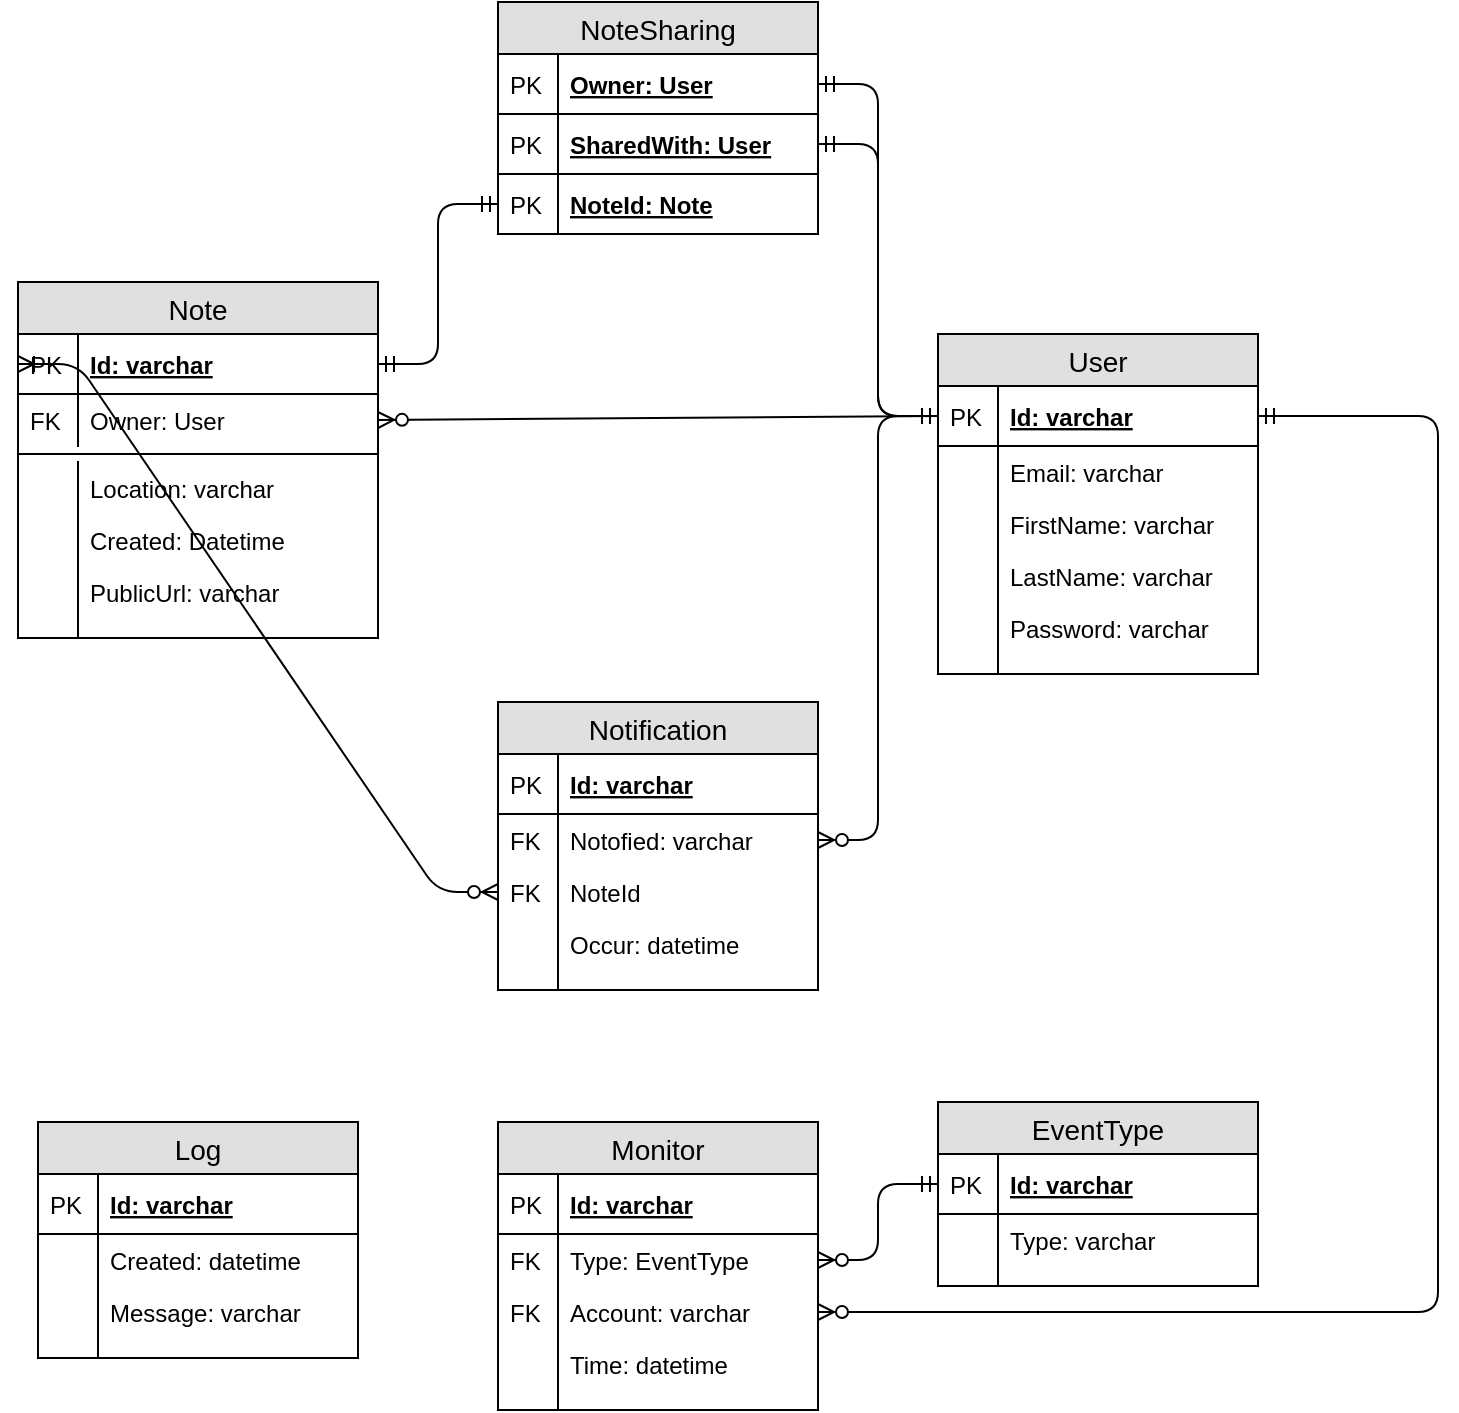 <mxfile version="12.1.7" type="device" pages="3"><diagram id="gHVxr4t2TlYqkbI02VWm" name="Database schema"><mxGraphModel dx="1038" dy="607" grid="1" gridSize="10" guides="1" tooltips="1" connect="1" arrows="1" fold="1" page="1" pageScale="1" pageWidth="850" pageHeight="1100" math="0" shadow="0"><root><mxCell id="0"/><mxCell id="1" parent="0"/><mxCell id="IT9aFxFQJlhQn3A9_joa-14" value="Note" style="swimlane;fontStyle=0;childLayout=stackLayout;horizontal=1;startSize=26;fillColor=#e0e0e0;horizontalStack=0;resizeParent=1;resizeParentMax=0;resizeLast=0;collapsible=1;marginBottom=0;swimlaneFillColor=#ffffff;align=center;fontSize=14;" parent="1" vertex="1"><mxGeometry x="40" y="160" width="180" height="178" as="geometry"/></mxCell><mxCell id="IT9aFxFQJlhQn3A9_joa-15" value="Id: varchar" style="shape=partialRectangle;top=0;left=0;right=0;bottom=1;align=left;verticalAlign=middle;fillColor=none;spacingLeft=34;spacingRight=4;overflow=hidden;rotatable=0;points=[[0,0.5],[1,0.5]];portConstraint=eastwest;dropTarget=0;fontStyle=5;fontSize=12;" parent="IT9aFxFQJlhQn3A9_joa-14" vertex="1"><mxGeometry y="26" width="180" height="30" as="geometry"/></mxCell><mxCell id="IT9aFxFQJlhQn3A9_joa-16" value="PK" style="shape=partialRectangle;top=0;left=0;bottom=0;fillColor=none;align=left;verticalAlign=middle;spacingLeft=4;spacingRight=4;overflow=hidden;rotatable=0;points=[];portConstraint=eastwest;part=1;fontSize=12;" parent="IT9aFxFQJlhQn3A9_joa-15" vertex="1" connectable="0"><mxGeometry width="30" height="30" as="geometry"/></mxCell><mxCell id="IT9aFxFQJlhQn3A9_joa-17" value="Owner: User" style="shape=partialRectangle;top=0;left=0;right=0;bottom=0;align=left;verticalAlign=top;fillColor=none;spacingLeft=34;spacingRight=4;overflow=hidden;rotatable=0;points=[[0,0.5],[1,0.5]];portConstraint=eastwest;dropTarget=0;fontSize=12;" parent="IT9aFxFQJlhQn3A9_joa-14" vertex="1"><mxGeometry y="56" width="180" height="26" as="geometry"/></mxCell><mxCell id="IT9aFxFQJlhQn3A9_joa-18" value="FK" style="shape=partialRectangle;top=0;left=0;bottom=0;fillColor=none;align=left;verticalAlign=top;spacingLeft=4;spacingRight=4;overflow=hidden;rotatable=0;points=[];portConstraint=eastwest;part=1;fontSize=12;" parent="IT9aFxFQJlhQn3A9_joa-17" vertex="1" connectable="0"><mxGeometry width="30" height="26" as="geometry"/></mxCell><mxCell id="yIqFEsqo1WflK6uL3PAz-23" value="" style="line;strokeWidth=1;fillColor=none;align=left;verticalAlign=middle;spacingTop=-1;spacingLeft=3;spacingRight=3;rotatable=0;labelPosition=right;points=[];portConstraint=eastwest;fontSize=12;" vertex="1" parent="IT9aFxFQJlhQn3A9_joa-14"><mxGeometry y="82" width="180" height="8" as="geometry"/></mxCell><mxCell id="IT9aFxFQJlhQn3A9_joa-19" value="Location: varchar" style="shape=partialRectangle;top=0;left=0;right=0;bottom=0;align=left;verticalAlign=top;fillColor=none;spacingLeft=34;spacingRight=4;overflow=hidden;rotatable=0;points=[[0,0.5],[1,0.5]];portConstraint=eastwest;dropTarget=0;fontSize=12;" parent="IT9aFxFQJlhQn3A9_joa-14" vertex="1"><mxGeometry y="90" width="180" height="26" as="geometry"/></mxCell><mxCell id="IT9aFxFQJlhQn3A9_joa-20" value="" style="shape=partialRectangle;top=0;left=0;bottom=0;fillColor=none;align=left;verticalAlign=top;spacingLeft=4;spacingRight=4;overflow=hidden;rotatable=0;points=[];portConstraint=eastwest;part=1;fontSize=12;" parent="IT9aFxFQJlhQn3A9_joa-19" vertex="1" connectable="0"><mxGeometry width="30" height="26" as="geometry"/></mxCell><mxCell id="IT9aFxFQJlhQn3A9_joa-21" value="Created: Datetime" style="shape=partialRectangle;top=0;left=0;right=0;bottom=0;align=left;verticalAlign=top;fillColor=none;spacingLeft=34;spacingRight=4;overflow=hidden;rotatable=0;points=[[0,0.5],[1,0.5]];portConstraint=eastwest;dropTarget=0;fontSize=12;" parent="IT9aFxFQJlhQn3A9_joa-14" vertex="1"><mxGeometry y="116" width="180" height="26" as="geometry"/></mxCell><mxCell id="IT9aFxFQJlhQn3A9_joa-22" value="" style="shape=partialRectangle;top=0;left=0;bottom=0;fillColor=none;align=left;verticalAlign=top;spacingLeft=4;spacingRight=4;overflow=hidden;rotatable=0;points=[];portConstraint=eastwest;part=1;fontSize=12;" parent="IT9aFxFQJlhQn3A9_joa-21" vertex="1" connectable="0"><mxGeometry width="30" height="26" as="geometry"/></mxCell><mxCell id="IT9aFxFQJlhQn3A9_joa-58" value="PublicUrl: varchar" style="shape=partialRectangle;top=0;left=0;right=0;bottom=0;align=left;verticalAlign=top;fillColor=none;spacingLeft=34;spacingRight=4;overflow=hidden;rotatable=0;points=[[0,0.5],[1,0.5]];portConstraint=eastwest;dropTarget=0;fontSize=12;" parent="IT9aFxFQJlhQn3A9_joa-14" vertex="1"><mxGeometry y="142" width="180" height="26" as="geometry"/></mxCell><mxCell id="IT9aFxFQJlhQn3A9_joa-59" value="" style="shape=partialRectangle;top=0;left=0;bottom=0;fillColor=none;align=left;verticalAlign=top;spacingLeft=4;spacingRight=4;overflow=hidden;rotatable=0;points=[];portConstraint=eastwest;part=1;fontSize=12;" parent="IT9aFxFQJlhQn3A9_joa-58" vertex="1" connectable="0"><mxGeometry width="30" height="26" as="geometry"/></mxCell><mxCell id="IT9aFxFQJlhQn3A9_joa-23" value="" style="shape=partialRectangle;top=0;left=0;right=0;bottom=0;align=left;verticalAlign=top;fillColor=none;spacingLeft=34;spacingRight=4;overflow=hidden;rotatable=0;points=[[0,0.5],[1,0.5]];portConstraint=eastwest;dropTarget=0;fontSize=12;" parent="IT9aFxFQJlhQn3A9_joa-14" vertex="1"><mxGeometry y="168" width="180" height="10" as="geometry"/></mxCell><mxCell id="IT9aFxFQJlhQn3A9_joa-24" value="" style="shape=partialRectangle;top=0;left=0;bottom=0;fillColor=none;align=left;verticalAlign=top;spacingLeft=4;spacingRight=4;overflow=hidden;rotatable=0;points=[];portConstraint=eastwest;part=1;fontSize=12;" parent="IT9aFxFQJlhQn3A9_joa-23" vertex="1" connectable="0"><mxGeometry width="30" height="10" as="geometry"/></mxCell><mxCell id="IT9aFxFQJlhQn3A9_joa-31" value="User" style="swimlane;fontStyle=0;childLayout=stackLayout;horizontal=1;startSize=26;fillColor=#e0e0e0;horizontalStack=0;resizeParent=1;resizeParentMax=0;resizeLast=0;collapsible=1;marginBottom=0;swimlaneFillColor=#ffffff;align=center;fontSize=14;" parent="1" vertex="1"><mxGeometry x="500" y="186" width="160" height="170" as="geometry"/></mxCell><mxCell id="IT9aFxFQJlhQn3A9_joa-32" value="Id: varchar" style="shape=partialRectangle;top=0;left=0;right=0;bottom=1;align=left;verticalAlign=middle;fillColor=none;spacingLeft=34;spacingRight=4;overflow=hidden;rotatable=0;points=[[0,0.5],[1,0.5]];portConstraint=eastwest;dropTarget=0;fontStyle=5;fontSize=12;" parent="IT9aFxFQJlhQn3A9_joa-31" vertex="1"><mxGeometry y="26" width="160" height="30" as="geometry"/></mxCell><mxCell id="IT9aFxFQJlhQn3A9_joa-33" value="PK" style="shape=partialRectangle;top=0;left=0;bottom=0;fillColor=none;align=left;verticalAlign=middle;spacingLeft=4;spacingRight=4;overflow=hidden;rotatable=0;points=[];portConstraint=eastwest;part=1;fontSize=12;" parent="IT9aFxFQJlhQn3A9_joa-32" vertex="1" connectable="0"><mxGeometry width="30" height="30" as="geometry"/></mxCell><mxCell id="IT9aFxFQJlhQn3A9_joa-34" value="Email: varchar" style="shape=partialRectangle;top=0;left=0;right=0;bottom=0;align=left;verticalAlign=top;fillColor=none;spacingLeft=34;spacingRight=4;overflow=hidden;rotatable=0;points=[[0,0.5],[1,0.5]];portConstraint=eastwest;dropTarget=0;fontSize=12;" parent="IT9aFxFQJlhQn3A9_joa-31" vertex="1"><mxGeometry y="56" width="160" height="26" as="geometry"/></mxCell><mxCell id="IT9aFxFQJlhQn3A9_joa-35" value="" style="shape=partialRectangle;top=0;left=0;bottom=0;fillColor=none;align=left;verticalAlign=top;spacingLeft=4;spacingRight=4;overflow=hidden;rotatable=0;points=[];portConstraint=eastwest;part=1;fontSize=12;" parent="IT9aFxFQJlhQn3A9_joa-34" vertex="1" connectable="0"><mxGeometry width="30" height="26" as="geometry"/></mxCell><mxCell id="IT9aFxFQJlhQn3A9_joa-36" value="FirstName: varchar" style="shape=partialRectangle;top=0;left=0;right=0;bottom=0;align=left;verticalAlign=top;fillColor=none;spacingLeft=34;spacingRight=4;overflow=hidden;rotatable=0;points=[[0,0.5],[1,0.5]];portConstraint=eastwest;dropTarget=0;fontSize=12;" parent="IT9aFxFQJlhQn3A9_joa-31" vertex="1"><mxGeometry y="82" width="160" height="26" as="geometry"/></mxCell><mxCell id="IT9aFxFQJlhQn3A9_joa-37" value="" style="shape=partialRectangle;top=0;left=0;bottom=0;fillColor=none;align=left;verticalAlign=top;spacingLeft=4;spacingRight=4;overflow=hidden;rotatable=0;points=[];portConstraint=eastwest;part=1;fontSize=12;" parent="IT9aFxFQJlhQn3A9_joa-36" vertex="1" connectable="0"><mxGeometry width="30" height="26" as="geometry"/></mxCell><mxCell id="IT9aFxFQJlhQn3A9_joa-38" value="LastName: varchar" style="shape=partialRectangle;top=0;left=0;right=0;bottom=0;align=left;verticalAlign=top;fillColor=none;spacingLeft=34;spacingRight=4;overflow=hidden;rotatable=0;points=[[0,0.5],[1,0.5]];portConstraint=eastwest;dropTarget=0;fontSize=12;" parent="IT9aFxFQJlhQn3A9_joa-31" vertex="1"><mxGeometry y="108" width="160" height="26" as="geometry"/></mxCell><mxCell id="IT9aFxFQJlhQn3A9_joa-39" value="" style="shape=partialRectangle;top=0;left=0;bottom=0;fillColor=none;align=left;verticalAlign=top;spacingLeft=4;spacingRight=4;overflow=hidden;rotatable=0;points=[];portConstraint=eastwest;part=1;fontSize=12;" parent="IT9aFxFQJlhQn3A9_joa-38" vertex="1" connectable="0"><mxGeometry width="30" height="26" as="geometry"/></mxCell><mxCell id="IT9aFxFQJlhQn3A9_joa-42" value="Password: varchar" style="shape=partialRectangle;top=0;left=0;right=0;bottom=0;align=left;verticalAlign=top;fillColor=none;spacingLeft=34;spacingRight=4;overflow=hidden;rotatable=0;points=[[0,0.5],[1,0.5]];portConstraint=eastwest;dropTarget=0;fontSize=12;" parent="IT9aFxFQJlhQn3A9_joa-31" vertex="1"><mxGeometry y="134" width="160" height="26" as="geometry"/></mxCell><mxCell id="IT9aFxFQJlhQn3A9_joa-43" value="" style="shape=partialRectangle;top=0;left=0;bottom=0;fillColor=none;align=left;verticalAlign=top;spacingLeft=4;spacingRight=4;overflow=hidden;rotatable=0;points=[];portConstraint=eastwest;part=1;fontSize=12;" parent="IT9aFxFQJlhQn3A9_joa-42" vertex="1" connectable="0"><mxGeometry width="30" height="26" as="geometry"/></mxCell><mxCell id="IT9aFxFQJlhQn3A9_joa-40" value="" style="shape=partialRectangle;top=0;left=0;right=0;bottom=0;align=left;verticalAlign=top;fillColor=none;spacingLeft=34;spacingRight=4;overflow=hidden;rotatable=0;points=[[0,0.5],[1,0.5]];portConstraint=eastwest;dropTarget=0;fontSize=12;" parent="IT9aFxFQJlhQn3A9_joa-31" vertex="1"><mxGeometry y="160" width="160" height="10" as="geometry"/></mxCell><mxCell id="IT9aFxFQJlhQn3A9_joa-41" value="" style="shape=partialRectangle;top=0;left=0;bottom=0;fillColor=none;align=left;verticalAlign=top;spacingLeft=4;spacingRight=4;overflow=hidden;rotatable=0;points=[];portConstraint=eastwest;part=1;fontSize=12;" parent="IT9aFxFQJlhQn3A9_joa-40" vertex="1" connectable="0"><mxGeometry width="30" height="10" as="geometry"/></mxCell><mxCell id="IT9aFxFQJlhQn3A9_joa-45" value="" style="fontSize=12;html=1;endArrow=ERzeroToMany;endFill=1;exitX=0;exitY=0.5;exitDx=0;exitDy=0;entryX=1;entryY=0.5;entryDx=0;entryDy=0;" parent="1" source="IT9aFxFQJlhQn3A9_joa-32" target="IT9aFxFQJlhQn3A9_joa-17" edge="1"><mxGeometry width="100" height="100" relative="1" as="geometry"><mxPoint x="210" y="390" as="sourcePoint"/><mxPoint x="120" y="290" as="targetPoint"/></mxGeometry></mxCell><mxCell id="IT9aFxFQJlhQn3A9_joa-60" value="Log" style="swimlane;fontStyle=0;childLayout=stackLayout;horizontal=1;startSize=26;fillColor=#e0e0e0;horizontalStack=0;resizeParent=1;resizeParentMax=0;resizeLast=0;collapsible=1;marginBottom=0;swimlaneFillColor=#ffffff;align=center;fontSize=14;" parent="1" vertex="1"><mxGeometry x="50" y="580" width="160" height="118" as="geometry"/></mxCell><mxCell id="IT9aFxFQJlhQn3A9_joa-61" value="Id: varchar" style="shape=partialRectangle;top=0;left=0;right=0;bottom=1;align=left;verticalAlign=middle;fillColor=none;spacingLeft=34;spacingRight=4;overflow=hidden;rotatable=0;points=[[0,0.5],[1,0.5]];portConstraint=eastwest;dropTarget=0;fontStyle=5;fontSize=12;" parent="IT9aFxFQJlhQn3A9_joa-60" vertex="1"><mxGeometry y="26" width="160" height="30" as="geometry"/></mxCell><mxCell id="IT9aFxFQJlhQn3A9_joa-62" value="PK" style="shape=partialRectangle;top=0;left=0;bottom=0;fillColor=none;align=left;verticalAlign=middle;spacingLeft=4;spacingRight=4;overflow=hidden;rotatable=0;points=[];portConstraint=eastwest;part=1;fontSize=12;" parent="IT9aFxFQJlhQn3A9_joa-61" vertex="1" connectable="0"><mxGeometry width="30" height="30" as="geometry"/></mxCell><mxCell id="IT9aFxFQJlhQn3A9_joa-63" value="Created: datetime" style="shape=partialRectangle;top=0;left=0;right=0;bottom=0;align=left;verticalAlign=top;fillColor=none;spacingLeft=34;spacingRight=4;overflow=hidden;rotatable=0;points=[[0,0.5],[1,0.5]];portConstraint=eastwest;dropTarget=0;fontSize=12;" parent="IT9aFxFQJlhQn3A9_joa-60" vertex="1"><mxGeometry y="56" width="160" height="26" as="geometry"/></mxCell><mxCell id="IT9aFxFQJlhQn3A9_joa-64" value="" style="shape=partialRectangle;top=0;left=0;bottom=0;fillColor=none;align=left;verticalAlign=top;spacingLeft=4;spacingRight=4;overflow=hidden;rotatable=0;points=[];portConstraint=eastwest;part=1;fontSize=12;" parent="IT9aFxFQJlhQn3A9_joa-63" vertex="1" connectable="0"><mxGeometry width="30" height="26" as="geometry"/></mxCell><mxCell id="IT9aFxFQJlhQn3A9_joa-65" value="Message: varchar" style="shape=partialRectangle;top=0;left=0;right=0;bottom=0;align=left;verticalAlign=top;fillColor=none;spacingLeft=34;spacingRight=4;overflow=hidden;rotatable=0;points=[[0,0.5],[1,0.5]];portConstraint=eastwest;dropTarget=0;fontSize=12;" parent="IT9aFxFQJlhQn3A9_joa-60" vertex="1"><mxGeometry y="82" width="160" height="26" as="geometry"/></mxCell><mxCell id="IT9aFxFQJlhQn3A9_joa-66" value="" style="shape=partialRectangle;top=0;left=0;bottom=0;fillColor=none;align=left;verticalAlign=top;spacingLeft=4;spacingRight=4;overflow=hidden;rotatable=0;points=[];portConstraint=eastwest;part=1;fontSize=12;" parent="IT9aFxFQJlhQn3A9_joa-65" vertex="1" connectable="0"><mxGeometry width="30" height="26" as="geometry"/></mxCell><mxCell id="IT9aFxFQJlhQn3A9_joa-69" value="" style="shape=partialRectangle;top=0;left=0;right=0;bottom=0;align=left;verticalAlign=top;fillColor=none;spacingLeft=34;spacingRight=4;overflow=hidden;rotatable=0;points=[[0,0.5],[1,0.5]];portConstraint=eastwest;dropTarget=0;fontSize=12;" parent="IT9aFxFQJlhQn3A9_joa-60" vertex="1"><mxGeometry y="108" width="160" height="10" as="geometry"/></mxCell><mxCell id="IT9aFxFQJlhQn3A9_joa-70" value="" style="shape=partialRectangle;top=0;left=0;bottom=0;fillColor=none;align=left;verticalAlign=top;spacingLeft=4;spacingRight=4;overflow=hidden;rotatable=0;points=[];portConstraint=eastwest;part=1;fontSize=12;" parent="IT9aFxFQJlhQn3A9_joa-69" vertex="1" connectable="0"><mxGeometry width="30" height="10" as="geometry"/></mxCell><mxCell id="IT9aFxFQJlhQn3A9_joa-71" value="NoteSharing" style="swimlane;fontStyle=0;childLayout=stackLayout;horizontal=1;startSize=26;fillColor=#e0e0e0;horizontalStack=0;resizeParent=1;resizeParentMax=0;resizeLast=0;collapsible=1;marginBottom=0;swimlaneFillColor=#ffffff;align=center;fontSize=14;" parent="1" vertex="1"><mxGeometry x="280" y="20" width="160" height="116" as="geometry"/></mxCell><mxCell id="IT9aFxFQJlhQn3A9_joa-72" value="Owner: User" style="shape=partialRectangle;top=0;left=0;right=0;bottom=1;align=left;verticalAlign=middle;fillColor=none;spacingLeft=34;spacingRight=4;overflow=hidden;rotatable=0;points=[[0,0.5],[1,0.5]];portConstraint=eastwest;dropTarget=0;fontStyle=5;fontSize=12;" parent="IT9aFxFQJlhQn3A9_joa-71" vertex="1"><mxGeometry y="26" width="160" height="30" as="geometry"/></mxCell><mxCell id="IT9aFxFQJlhQn3A9_joa-73" value="PK" style="shape=partialRectangle;top=0;left=0;bottom=0;fillColor=none;align=left;verticalAlign=middle;spacingLeft=4;spacingRight=4;overflow=hidden;rotatable=0;points=[];portConstraint=eastwest;part=1;fontSize=12;" parent="IT9aFxFQJlhQn3A9_joa-72" vertex="1" connectable="0"><mxGeometry width="30" height="30" as="geometry"/></mxCell><mxCell id="IT9aFxFQJlhQn3A9_joa-82" value="SharedWith: User" style="shape=partialRectangle;top=0;left=0;right=0;bottom=1;align=left;verticalAlign=middle;fillColor=none;spacingLeft=34;spacingRight=4;overflow=hidden;rotatable=0;points=[[0,0.5],[1,0.5]];portConstraint=eastwest;dropTarget=0;fontStyle=5;fontSize=12;" parent="IT9aFxFQJlhQn3A9_joa-71" vertex="1"><mxGeometry y="56" width="160" height="30" as="geometry"/></mxCell><mxCell id="IT9aFxFQJlhQn3A9_joa-83" value="PK" style="shape=partialRectangle;top=0;left=0;bottom=0;fillColor=none;align=left;verticalAlign=middle;spacingLeft=4;spacingRight=4;overflow=hidden;rotatable=0;points=[];portConstraint=eastwest;part=1;fontSize=12;" parent="IT9aFxFQJlhQn3A9_joa-82" vertex="1" connectable="0"><mxGeometry width="30" height="30" as="geometry"/></mxCell><mxCell id="IT9aFxFQJlhQn3A9_joa-84" value="NoteId: Note" style="shape=partialRectangle;top=0;left=0;right=0;bottom=1;align=left;verticalAlign=middle;fillColor=none;spacingLeft=34;spacingRight=4;overflow=hidden;rotatable=0;points=[[0,0.5],[1,0.5]];portConstraint=eastwest;dropTarget=0;fontStyle=5;fontSize=12;" parent="IT9aFxFQJlhQn3A9_joa-71" vertex="1"><mxGeometry y="86" width="160" height="30" as="geometry"/></mxCell><mxCell id="IT9aFxFQJlhQn3A9_joa-85" value="PK" style="shape=partialRectangle;top=0;left=0;bottom=0;fillColor=none;align=left;verticalAlign=middle;spacingLeft=4;spacingRight=4;overflow=hidden;rotatable=0;points=[];portConstraint=eastwest;part=1;fontSize=12;" parent="IT9aFxFQJlhQn3A9_joa-84" vertex="1" connectable="0"><mxGeometry width="30" height="30" as="geometry"/></mxCell><mxCell id="IT9aFxFQJlhQn3A9_joa-86" value="" style="edgeStyle=entityRelationEdgeStyle;fontSize=12;html=1;endArrow=ERmandOne;startArrow=ERmandOne;" parent="1" source="IT9aFxFQJlhQn3A9_joa-72" target="IT9aFxFQJlhQn3A9_joa-32" edge="1"><mxGeometry width="100" height="100" relative="1" as="geometry"><mxPoint x="400" y="210" as="sourcePoint"/><mxPoint x="500" y="110" as="targetPoint"/></mxGeometry></mxCell><mxCell id="IT9aFxFQJlhQn3A9_joa-87" value="" style="edgeStyle=entityRelationEdgeStyle;fontSize=12;html=1;endArrow=ERmandOne;startArrow=ERmandOne;" parent="1" source="IT9aFxFQJlhQn3A9_joa-82" target="IT9aFxFQJlhQn3A9_joa-32" edge="1"><mxGeometry width="100" height="100" relative="1" as="geometry"><mxPoint x="450" y="250.5" as="sourcePoint"/><mxPoint x="550" y="134.5" as="targetPoint"/></mxGeometry></mxCell><mxCell id="IT9aFxFQJlhQn3A9_joa-88" value="" style="edgeStyle=entityRelationEdgeStyle;fontSize=12;html=1;endArrow=ERmandOne;startArrow=ERmandOne;" parent="1" source="IT9aFxFQJlhQn3A9_joa-84" target="IT9aFxFQJlhQn3A9_joa-15" edge="1"><mxGeometry width="100" height="100" relative="1" as="geometry"><mxPoint x="170" y="360" as="sourcePoint"/><mxPoint x="270" y="260" as="targetPoint"/></mxGeometry></mxCell><mxCell id="yIqFEsqo1WflK6uL3PAz-24" value="Notification" style="swimlane;fontStyle=0;childLayout=stackLayout;horizontal=1;startSize=26;fillColor=#e0e0e0;horizontalStack=0;resizeParent=1;resizeParentMax=0;resizeLast=0;collapsible=1;marginBottom=0;swimlaneFillColor=#ffffff;align=center;fontSize=14;" vertex="1" parent="1"><mxGeometry x="280" y="370" width="160" height="144" as="geometry"/></mxCell><mxCell id="yIqFEsqo1WflK6uL3PAz-25" value="Id: varchar" style="shape=partialRectangle;top=0;left=0;right=0;bottom=1;align=left;verticalAlign=middle;fillColor=none;spacingLeft=34;spacingRight=4;overflow=hidden;rotatable=0;points=[[0,0.5],[1,0.5]];portConstraint=eastwest;dropTarget=0;fontStyle=5;fontSize=12;" vertex="1" parent="yIqFEsqo1WflK6uL3PAz-24"><mxGeometry y="26" width="160" height="30" as="geometry"/></mxCell><mxCell id="yIqFEsqo1WflK6uL3PAz-26" value="PK" style="shape=partialRectangle;top=0;left=0;bottom=0;fillColor=none;align=left;verticalAlign=middle;spacingLeft=4;spacingRight=4;overflow=hidden;rotatable=0;points=[];portConstraint=eastwest;part=1;fontSize=12;" vertex="1" connectable="0" parent="yIqFEsqo1WflK6uL3PAz-25"><mxGeometry width="30" height="30" as="geometry"/></mxCell><mxCell id="yIqFEsqo1WflK6uL3PAz-27" value="Notofied: varchar" style="shape=partialRectangle;top=0;left=0;right=0;bottom=0;align=left;verticalAlign=top;fillColor=none;spacingLeft=34;spacingRight=4;overflow=hidden;rotatable=0;points=[[0,0.5],[1,0.5]];portConstraint=eastwest;dropTarget=0;fontSize=12;" vertex="1" parent="yIqFEsqo1WflK6uL3PAz-24"><mxGeometry y="56" width="160" height="26" as="geometry"/></mxCell><mxCell id="yIqFEsqo1WflK6uL3PAz-28" value="FK" style="shape=partialRectangle;top=0;left=0;bottom=0;fillColor=none;align=left;verticalAlign=top;spacingLeft=4;spacingRight=4;overflow=hidden;rotatable=0;points=[];portConstraint=eastwest;part=1;fontSize=12;" vertex="1" connectable="0" parent="yIqFEsqo1WflK6uL3PAz-27"><mxGeometry width="30" height="26" as="geometry"/></mxCell><mxCell id="yIqFEsqo1WflK6uL3PAz-29" value="NoteId" style="shape=partialRectangle;top=0;left=0;right=0;bottom=0;align=left;verticalAlign=top;fillColor=none;spacingLeft=34;spacingRight=4;overflow=hidden;rotatable=0;points=[[0,0.5],[1,0.5]];portConstraint=eastwest;dropTarget=0;fontSize=12;" vertex="1" parent="yIqFEsqo1WflK6uL3PAz-24"><mxGeometry y="82" width="160" height="26" as="geometry"/></mxCell><mxCell id="yIqFEsqo1WflK6uL3PAz-30" value="FK" style="shape=partialRectangle;top=0;left=0;bottom=0;fillColor=none;align=left;verticalAlign=top;spacingLeft=4;spacingRight=4;overflow=hidden;rotatable=0;points=[];portConstraint=eastwest;part=1;fontSize=12;" vertex="1" connectable="0" parent="yIqFEsqo1WflK6uL3PAz-29"><mxGeometry width="30" height="26" as="geometry"/></mxCell><mxCell id="yIqFEsqo1WflK6uL3PAz-31" value="Occur: datetime" style="shape=partialRectangle;top=0;left=0;right=0;bottom=0;align=left;verticalAlign=top;fillColor=none;spacingLeft=34;spacingRight=4;overflow=hidden;rotatable=0;points=[[0,0.5],[1,0.5]];portConstraint=eastwest;dropTarget=0;fontSize=12;" vertex="1" parent="yIqFEsqo1WflK6uL3PAz-24"><mxGeometry y="108" width="160" height="26" as="geometry"/></mxCell><mxCell id="yIqFEsqo1WflK6uL3PAz-32" value="" style="shape=partialRectangle;top=0;left=0;bottom=0;fillColor=none;align=left;verticalAlign=top;spacingLeft=4;spacingRight=4;overflow=hidden;rotatable=0;points=[];portConstraint=eastwest;part=1;fontSize=12;" vertex="1" connectable="0" parent="yIqFEsqo1WflK6uL3PAz-31"><mxGeometry width="30" height="26" as="geometry"/></mxCell><mxCell id="yIqFEsqo1WflK6uL3PAz-33" value="" style="shape=partialRectangle;top=0;left=0;right=0;bottom=0;align=left;verticalAlign=top;fillColor=none;spacingLeft=34;spacingRight=4;overflow=hidden;rotatable=0;points=[[0,0.5],[1,0.5]];portConstraint=eastwest;dropTarget=0;fontSize=12;" vertex="1" parent="yIqFEsqo1WflK6uL3PAz-24"><mxGeometry y="134" width="160" height="10" as="geometry"/></mxCell><mxCell id="yIqFEsqo1WflK6uL3PAz-34" value="" style="shape=partialRectangle;top=0;left=0;bottom=0;fillColor=none;align=left;verticalAlign=top;spacingLeft=4;spacingRight=4;overflow=hidden;rotatable=0;points=[];portConstraint=eastwest;part=1;fontSize=12;" vertex="1" connectable="0" parent="yIqFEsqo1WflK6uL3PAz-33"><mxGeometry width="30" height="10" as="geometry"/></mxCell><mxCell id="yIqFEsqo1WflK6uL3PAz-35" value="" style="fontSize=12;html=1;endArrow=ERzeroToMany;endFill=1;edgeStyle=orthogonalEdgeStyle;" edge="1" parent="1" source="IT9aFxFQJlhQn3A9_joa-32" target="yIqFEsqo1WflK6uL3PAz-27"><mxGeometry width="100" height="100" relative="1" as="geometry"><mxPoint x="510" y="237" as="sourcePoint"/><mxPoint x="230" y="239" as="targetPoint"/></mxGeometry></mxCell><mxCell id="yIqFEsqo1WflK6uL3PAz-36" value="" style="edgeStyle=entityRelationEdgeStyle;fontSize=12;html=1;endArrow=ERoneToMany;startArrow=ERzeroToMany;entryX=0;entryY=0.5;entryDx=0;entryDy=0;" edge="1" parent="1" source="yIqFEsqo1WflK6uL3PAz-29" target="IT9aFxFQJlhQn3A9_joa-15"><mxGeometry width="100" height="100" relative="1" as="geometry"><mxPoint x="100" y="500" as="sourcePoint"/><mxPoint x="200" y="400" as="targetPoint"/></mxGeometry></mxCell><mxCell id="yIqFEsqo1WflK6uL3PAz-37" value="Monitor" style="swimlane;fontStyle=0;childLayout=stackLayout;horizontal=1;startSize=26;fillColor=#e0e0e0;horizontalStack=0;resizeParent=1;resizeParentMax=0;resizeLast=0;collapsible=1;marginBottom=0;swimlaneFillColor=#ffffff;align=center;fontSize=14;" vertex="1" parent="1"><mxGeometry x="280" y="580" width="160" height="144" as="geometry"/></mxCell><mxCell id="yIqFEsqo1WflK6uL3PAz-38" value="Id: varchar" style="shape=partialRectangle;top=0;left=0;right=0;bottom=1;align=left;verticalAlign=middle;fillColor=none;spacingLeft=34;spacingRight=4;overflow=hidden;rotatable=0;points=[[0,0.5],[1,0.5]];portConstraint=eastwest;dropTarget=0;fontStyle=5;fontSize=12;" vertex="1" parent="yIqFEsqo1WflK6uL3PAz-37"><mxGeometry y="26" width="160" height="30" as="geometry"/></mxCell><mxCell id="yIqFEsqo1WflK6uL3PAz-39" value="PK" style="shape=partialRectangle;top=0;left=0;bottom=0;fillColor=none;align=left;verticalAlign=middle;spacingLeft=4;spacingRight=4;overflow=hidden;rotatable=0;points=[];portConstraint=eastwest;part=1;fontSize=12;" vertex="1" connectable="0" parent="yIqFEsqo1WflK6uL3PAz-38"><mxGeometry width="30" height="30" as="geometry"/></mxCell><mxCell id="yIqFEsqo1WflK6uL3PAz-40" value="Type: EventType" style="shape=partialRectangle;top=0;left=0;right=0;bottom=0;align=left;verticalAlign=top;fillColor=none;spacingLeft=34;spacingRight=4;overflow=hidden;rotatable=0;points=[[0,0.5],[1,0.5]];portConstraint=eastwest;dropTarget=0;fontSize=12;" vertex="1" parent="yIqFEsqo1WflK6uL3PAz-37"><mxGeometry y="56" width="160" height="26" as="geometry"/></mxCell><mxCell id="yIqFEsqo1WflK6uL3PAz-41" value="FK" style="shape=partialRectangle;top=0;left=0;bottom=0;fillColor=none;align=left;verticalAlign=top;spacingLeft=4;spacingRight=4;overflow=hidden;rotatable=0;points=[];portConstraint=eastwest;part=1;fontSize=12;" vertex="1" connectable="0" parent="yIqFEsqo1WflK6uL3PAz-40"><mxGeometry width="30" height="26" as="geometry"/></mxCell><mxCell id="yIqFEsqo1WflK6uL3PAz-42" value="Account: varchar" style="shape=partialRectangle;top=0;left=0;right=0;bottom=0;align=left;verticalAlign=top;fillColor=none;spacingLeft=34;spacingRight=4;overflow=hidden;rotatable=0;points=[[0,0.5],[1,0.5]];portConstraint=eastwest;dropTarget=0;fontSize=12;" vertex="1" parent="yIqFEsqo1WflK6uL3PAz-37"><mxGeometry y="82" width="160" height="26" as="geometry"/></mxCell><mxCell id="yIqFEsqo1WflK6uL3PAz-43" value="FK" style="shape=partialRectangle;top=0;left=0;bottom=0;fillColor=none;align=left;verticalAlign=top;spacingLeft=4;spacingRight=4;overflow=hidden;rotatable=0;points=[];portConstraint=eastwest;part=1;fontSize=12;" vertex="1" connectable="0" parent="yIqFEsqo1WflK6uL3PAz-42"><mxGeometry width="30" height="26" as="geometry"/></mxCell><mxCell id="yIqFEsqo1WflK6uL3PAz-44" value="Time: datetime" style="shape=partialRectangle;top=0;left=0;right=0;bottom=0;align=left;verticalAlign=top;fillColor=none;spacingLeft=34;spacingRight=4;overflow=hidden;rotatable=0;points=[[0,0.5],[1,0.5]];portConstraint=eastwest;dropTarget=0;fontSize=12;" vertex="1" parent="yIqFEsqo1WflK6uL3PAz-37"><mxGeometry y="108" width="160" height="26" as="geometry"/></mxCell><mxCell id="yIqFEsqo1WflK6uL3PAz-45" value="" style="shape=partialRectangle;top=0;left=0;bottom=0;fillColor=none;align=left;verticalAlign=top;spacingLeft=4;spacingRight=4;overflow=hidden;rotatable=0;points=[];portConstraint=eastwest;part=1;fontSize=12;" vertex="1" connectable="0" parent="yIqFEsqo1WflK6uL3PAz-44"><mxGeometry width="30" height="26" as="geometry"/></mxCell><mxCell id="yIqFEsqo1WflK6uL3PAz-46" value="" style="shape=partialRectangle;top=0;left=0;right=0;bottom=0;align=left;verticalAlign=top;fillColor=none;spacingLeft=34;spacingRight=4;overflow=hidden;rotatable=0;points=[[0,0.5],[1,0.5]];portConstraint=eastwest;dropTarget=0;fontSize=12;" vertex="1" parent="yIqFEsqo1WflK6uL3PAz-37"><mxGeometry y="134" width="160" height="10" as="geometry"/></mxCell><mxCell id="yIqFEsqo1WflK6uL3PAz-47" value="" style="shape=partialRectangle;top=0;left=0;bottom=0;fillColor=none;align=left;verticalAlign=top;spacingLeft=4;spacingRight=4;overflow=hidden;rotatable=0;points=[];portConstraint=eastwest;part=1;fontSize=12;" vertex="1" connectable="0" parent="yIqFEsqo1WflK6uL3PAz-46"><mxGeometry width="30" height="10" as="geometry"/></mxCell><mxCell id="yIqFEsqo1WflK6uL3PAz-48" value="EventType" style="swimlane;fontStyle=0;childLayout=stackLayout;horizontal=1;startSize=26;fillColor=#e0e0e0;horizontalStack=0;resizeParent=1;resizeParentMax=0;resizeLast=0;collapsible=1;marginBottom=0;swimlaneFillColor=#ffffff;align=center;fontSize=14;" vertex="1" parent="1"><mxGeometry x="500" y="570" width="160" height="92" as="geometry"/></mxCell><mxCell id="yIqFEsqo1WflK6uL3PAz-49" value="Id: varchar" style="shape=partialRectangle;top=0;left=0;right=0;bottom=1;align=left;verticalAlign=middle;fillColor=none;spacingLeft=34;spacingRight=4;overflow=hidden;rotatable=0;points=[[0,0.5],[1,0.5]];portConstraint=eastwest;dropTarget=0;fontStyle=5;fontSize=12;" vertex="1" parent="yIqFEsqo1WflK6uL3PAz-48"><mxGeometry y="26" width="160" height="30" as="geometry"/></mxCell><mxCell id="yIqFEsqo1WflK6uL3PAz-50" value="PK" style="shape=partialRectangle;top=0;left=0;bottom=0;fillColor=none;align=left;verticalAlign=middle;spacingLeft=4;spacingRight=4;overflow=hidden;rotatable=0;points=[];portConstraint=eastwest;part=1;fontSize=12;" vertex="1" connectable="0" parent="yIqFEsqo1WflK6uL3PAz-49"><mxGeometry width="30" height="30" as="geometry"/></mxCell><mxCell id="yIqFEsqo1WflK6uL3PAz-51" value="Type: varchar" style="shape=partialRectangle;top=0;left=0;right=0;bottom=0;align=left;verticalAlign=top;fillColor=none;spacingLeft=34;spacingRight=4;overflow=hidden;rotatable=0;points=[[0,0.5],[1,0.5]];portConstraint=eastwest;dropTarget=0;fontSize=12;" vertex="1" parent="yIqFEsqo1WflK6uL3PAz-48"><mxGeometry y="56" width="160" height="26" as="geometry"/></mxCell><mxCell id="yIqFEsqo1WflK6uL3PAz-52" value="" style="shape=partialRectangle;top=0;left=0;bottom=0;fillColor=none;align=left;verticalAlign=top;spacingLeft=4;spacingRight=4;overflow=hidden;rotatable=0;points=[];portConstraint=eastwest;part=1;fontSize=12;" vertex="1" connectable="0" parent="yIqFEsqo1WflK6uL3PAz-51"><mxGeometry width="30" height="26" as="geometry"/></mxCell><mxCell id="yIqFEsqo1WflK6uL3PAz-57" value="" style="shape=partialRectangle;top=0;left=0;right=0;bottom=0;align=left;verticalAlign=top;fillColor=none;spacingLeft=34;spacingRight=4;overflow=hidden;rotatable=0;points=[[0,0.5],[1,0.5]];portConstraint=eastwest;dropTarget=0;fontSize=12;" vertex="1" parent="yIqFEsqo1WflK6uL3PAz-48"><mxGeometry y="82" width="160" height="10" as="geometry"/></mxCell><mxCell id="yIqFEsqo1WflK6uL3PAz-58" value="" style="shape=partialRectangle;top=0;left=0;bottom=0;fillColor=none;align=left;verticalAlign=top;spacingLeft=4;spacingRight=4;overflow=hidden;rotatable=0;points=[];portConstraint=eastwest;part=1;fontSize=12;" vertex="1" connectable="0" parent="yIqFEsqo1WflK6uL3PAz-57"><mxGeometry width="30" height="10" as="geometry"/></mxCell><mxCell id="yIqFEsqo1WflK6uL3PAz-59" value="" style="edgeStyle=orthogonalEdgeStyle;fontSize=12;html=1;endArrow=ERzeroToMany;startArrow=ERmandOne;endFill=1;" edge="1" parent="1" source="yIqFEsqo1WflK6uL3PAz-49" target="yIqFEsqo1WflK6uL3PAz-40"><mxGeometry width="100" height="100" relative="1" as="geometry"><mxPoint x="480" y="770" as="sourcePoint"/><mxPoint x="580" y="670" as="targetPoint"/></mxGeometry></mxCell><mxCell id="yIqFEsqo1WflK6uL3PAz-60" value="" style="edgeStyle=orthogonalEdgeStyle;fontSize=12;html=1;endArrow=ERzeroToMany;startArrow=ERmandOne;exitX=1;exitY=0.5;exitDx=0;exitDy=0;startFill=0;endFill=1;" edge="1" parent="1" source="IT9aFxFQJlhQn3A9_joa-32" target="yIqFEsqo1WflK6uL3PAz-42"><mxGeometry width="100" height="100" relative="1" as="geometry"><mxPoint x="630" y="492" as="sourcePoint"/><mxPoint x="510" y="536" as="targetPoint"/><Array as="points"><mxPoint x="750" y="227"/><mxPoint x="750" y="675"/></Array></mxGeometry></mxCell></root></mxGraphModel></diagram><diagram id="eCe4ddLpCou2mntWIRLe" name="Solution setup"><mxGraphModel dx="1038" dy="607" grid="1" gridSize="10" guides="1" tooltips="1" connect="1" arrows="1" fold="1" page="1" pageScale="1" pageWidth="850" pageHeight="1100" math="0" shadow="0"><root><mxCell id="kd4Dwi8gzcKrF4YXKzvi-0"/><mxCell id="kd4Dwi8gzcKrF4YXKzvi-1" parent="kd4Dwi8gzcKrF4YXKzvi-0"/><mxCell id="q7eWU6IYd1ezyPgM9nKw-2" value="web" style="shape=umlFrame;whiteSpace=wrap;html=1;width=45;height=25;" parent="kd4Dwi8gzcKrF4YXKzvi-1" vertex="1"><mxGeometry x="20" y="210" width="200" height="410" as="geometry"/></mxCell><mxCell id="kd4Dwi8gzcKrF4YXKzvi-48" value="data access" style="shape=umlFrame;whiteSpace=wrap;html=1;" parent="kd4Dwi8gzcKrF4YXKzvi-1" vertex="1"><mxGeometry x="550" y="210" width="280" height="410" as="geometry"/></mxCell><mxCell id="kd4Dwi8gzcKrF4YXKzvi-47" value="business" style="shape=umlFrame;whiteSpace=wrap;html=1;" parent="kd4Dwi8gzcKrF4YXKzvi-1" vertex="1"><mxGeometry x="240.5" y="210" width="280" height="410" as="geometry"/></mxCell><mxCell id="kd4Dwi8gzcKrF4YXKzvi-5" value="RT" style="shape=folder;fontStyle=1;spacingTop=10;tabWidth=40;tabHeight=14;tabPosition=left;html=1;fillColor=#fff2cc;strokeColor=#d6b656;" parent="kd4Dwi8gzcKrF4YXKzvi-1" vertex="1"><mxGeometry x="60" y="490" width="120" height="80" as="geometry"/></mxCell><mxCell id="kd4Dwi8gzcKrF4YXKzvi-8" value="IService&lt;br&gt;+&lt;br&gt;DomainModels" style="shape=folder;fontStyle=1;spacingTop=10;tabWidth=40;tabHeight=14;tabPosition=left;html=1;fillColor=#dae8fc;strokeColor=#6c8ebf;" parent="kd4Dwi8gzcKrF4YXKzvi-1" vertex="1"><mxGeometry x="360.5" y="380" width="120" height="80" as="geometry"/></mxCell><mxCell id="kd4Dwi8gzcKrF4YXKzvi-9" value="" style="endArrow=block;dashed=1;endFill=0;endSize=12;html=1;" parent="kd4Dwi8gzcKrF4YXKzvi-1" source="kd4Dwi8gzcKrF4YXKzvi-7" target="kd4Dwi8gzcKrF4YXKzvi-8" edge="1"><mxGeometry width="160" relative="1" as="geometry"><mxPoint x="140.5" y="620" as="sourcePoint"/><mxPoint x="300.5" y="620" as="targetPoint"/></mxGeometry></mxCell><mxCell id="kd4Dwi8gzcKrF4YXKzvi-13" value="ServiceInfrastructure" style="shape=folder;fontStyle=1;spacingTop=10;tabWidth=40;tabHeight=14;tabPosition=left;html=1;fillColor=#fff2cc;strokeColor=#d6b656;" parent="kd4Dwi8gzcKrF4YXKzvi-1" vertex="1"><mxGeometry x="280.5" y="490" width="120" height="80" as="geometry"/></mxCell><mxCell id="kd4Dwi8gzcKrF4YXKzvi-16" value="" style="endArrow=classic;html=1;" parent="kd4Dwi8gzcKrF4YXKzvi-1" source="kd4Dwi8gzcKrF4YXKzvi-4" target="kd4Dwi8gzcKrF4YXKzvi-8" edge="1"><mxGeometry width="50" height="50" relative="1" as="geometry"><mxPoint x="120" y="440" as="sourcePoint"/><mxPoint x="170" y="390" as="targetPoint"/></mxGeometry></mxCell><mxCell id="kd4Dwi8gzcKrF4YXKzvi-17" value="" style="endArrow=classic;html=1;" parent="kd4Dwi8gzcKrF4YXKzvi-1" source="kd4Dwi8gzcKrF4YXKzvi-5" target="kd4Dwi8gzcKrF4YXKzvi-8" edge="1"><mxGeometry width="50" height="50" relative="1" as="geometry"><mxPoint x="130" y="470" as="sourcePoint"/><mxPoint x="180" y="420" as="targetPoint"/></mxGeometry></mxCell><mxCell id="kd4Dwi8gzcKrF4YXKzvi-18" value="" style="endArrow=classic;html=1;" parent="kd4Dwi8gzcKrF4YXKzvi-1" edge="1"><mxGeometry width="50" height="50" relative="1" as="geometry"><mxPoint x="410" y="69.5" as="sourcePoint"/><mxPoint x="510" y="69.5" as="targetPoint"/><Array as="points"><mxPoint x="510" y="69.5"/></Array></mxGeometry></mxCell><mxCell id="kd4Dwi8gzcKrF4YXKzvi-19" value="Referencing" style="text;html=1;strokeColor=none;fillColor=none;align=center;verticalAlign=middle;whiteSpace=wrap;rounded=0;" parent="kd4Dwi8gzcKrF4YXKzvi-1" vertex="1"><mxGeometry x="440" y="80" width="40" height="20" as="geometry"/></mxCell><mxCell id="kd4Dwi8gzcKrF4YXKzvi-22" value="" style="endArrow=block;dashed=1;endFill=0;endSize=12;html=1;" parent="kd4Dwi8gzcKrF4YXKzvi-1" edge="1"><mxGeometry width="160" relative="1" as="geometry"><mxPoint x="560" y="70" as="sourcePoint"/><mxPoint x="660" y="70" as="targetPoint"/></mxGeometry></mxCell><mxCell id="kd4Dwi8gzcKrF4YXKzvi-24" value="Implement" style="text;html=1;strokeColor=none;fillColor=none;align=center;verticalAlign=middle;whiteSpace=wrap;rounded=0;" parent="kd4Dwi8gzcKrF4YXKzvi-1" vertex="1"><mxGeometry x="590" y="80" width="40" height="20" as="geometry"/></mxCell><mxCell id="kd4Dwi8gzcKrF4YXKzvi-25" value="" style="endArrow=classic;html=1;" parent="kd4Dwi8gzcKrF4YXKzvi-1" source="kd4Dwi8gzcKrF4YXKzvi-7" target="kd4Dwi8gzcKrF4YXKzvi-13" edge="1"><mxGeometry width="50" height="50" relative="1" as="geometry"><mxPoint x="110.5" y="827" as="sourcePoint"/><mxPoint x="190.5" y="803" as="targetPoint"/></mxGeometry></mxCell><mxCell id="kd4Dwi8gzcKrF4YXKzvi-26" value="" style="endArrow=classic;html=1;" parent="kd4Dwi8gzcKrF4YXKzvi-1" source="kd4Dwi8gzcKrF4YXKzvi-13" target="kd4Dwi8gzcKrF4YXKzvi-7" edge="1"><mxGeometry width="50" height="50" relative="1" as="geometry"><mxPoint x="420.5" y="582" as="sourcePoint"/><mxPoint x="500.5" y="618" as="targetPoint"/></mxGeometry></mxCell><mxCell id="kd4Dwi8gzcKrF4YXKzvi-27" value="DataAccess" style="shape=folder;fontStyle=1;spacingTop=10;tabWidth=40;tabHeight=14;tabPosition=left;html=1;fillColor=#fff2cc;strokeColor=#d6b656;" parent="kd4Dwi8gzcKrF4YXKzvi-1" vertex="1"><mxGeometry x="670" y="260" width="120" height="80" as="geometry"/></mxCell><mxCell id="kd4Dwi8gzcKrF4YXKzvi-30" value="" style="endArrow=classic;html=1;" parent="kd4Dwi8gzcKrF4YXKzvi-1" source="kd4Dwi8gzcKrF4YXKzvi-13" target="kd4Dwi8gzcKrF4YXKzvi-8" edge="1"><mxGeometry width="50" height="50" relative="1" as="geometry"><mxPoint x="283.833" y="620" as="sourcePoint"/><mxPoint x="377.167" y="550" as="targetPoint"/></mxGeometry></mxCell><mxCell id="kd4Dwi8gzcKrF4YXKzvi-31" value="IDataAccess&lt;br&gt;+&lt;br&gt;SchemaModels" style="shape=folder;fontStyle=1;spacingTop=10;tabWidth=40;tabHeight=14;tabPosition=left;html=1;fillColor=#dae8fc;strokeColor=#6c8ebf;" parent="kd4Dwi8gzcKrF4YXKzvi-1" vertex="1"><mxGeometry x="670" y="380" width="120" height="80" as="geometry"/></mxCell><mxCell id="kd4Dwi8gzcKrF4YXKzvi-35" value="" style="endArrow=classic;html=1;" parent="kd4Dwi8gzcKrF4YXKzvi-1" source="kd4Dwi8gzcKrF4YXKzvi-7" target="kd4Dwi8gzcKrF4YXKzvi-31" edge="1"><mxGeometry width="50" height="50" relative="1" as="geometry"><mxPoint x="590" y="530" as="sourcePoint"/><mxPoint x="656" y="410" as="targetPoint"/></mxGeometry></mxCell><mxCell id="kd4Dwi8gzcKrF4YXKzvi-37" value="" style="endArrow=classic;html=1;" parent="kd4Dwi8gzcKrF4YXKzvi-1" source="kd4Dwi8gzcKrF4YXKzvi-4" target="kd4Dwi8gzcKrF4YXKzvi-13" edge="1"><mxGeometry width="50" height="50" relative="1" as="geometry"><mxPoint x="174" y="360" as="sourcePoint"/><mxPoint x="246" y="480" as="targetPoint"/></mxGeometry></mxCell><mxCell id="kd4Dwi8gzcKrF4YXKzvi-39" value="" style="endArrow=block;dashed=1;endFill=0;endSize=12;html=1;" parent="kd4Dwi8gzcKrF4YXKzvi-1" source="kd4Dwi8gzcKrF4YXKzvi-27" target="kd4Dwi8gzcKrF4YXKzvi-31" edge="1"><mxGeometry width="160" relative="1" as="geometry"><mxPoint x="1030" y="330" as="sourcePoint"/><mxPoint x="630" y="360" as="targetPoint"/></mxGeometry></mxCell><mxCell id="kd4Dwi8gzcKrF4YXKzvi-40" value="DalInfrasructure" style="shape=folder;fontStyle=1;spacingTop=10;tabWidth=40;tabHeight=14;tabPosition=left;html=1;fillColor=#fff2cc;strokeColor=#d6b656;" parent="kd4Dwi8gzcKrF4YXKzvi-1" vertex="1"><mxGeometry x="590" y="490" width="120" height="80" as="geometry"/></mxCell><mxCell id="kd4Dwi8gzcKrF4YXKzvi-41" value="" style="endArrow=classic;html=1;" parent="kd4Dwi8gzcKrF4YXKzvi-1" source="kd4Dwi8gzcKrF4YXKzvi-40" target="kd4Dwi8gzcKrF4YXKzvi-31" edge="1"><mxGeometry width="50" height="50" relative="1" as="geometry"><mxPoint x="920" y="590" as="sourcePoint"/><mxPoint x="1016" y="470" as="targetPoint"/></mxGeometry></mxCell><mxCell id="kd4Dwi8gzcKrF4YXKzvi-42" value="" style="endArrow=classic;html=1;" parent="kd4Dwi8gzcKrF4YXKzvi-1" source="kd4Dwi8gzcKrF4YXKzvi-40" target="kd4Dwi8gzcKrF4YXKzvi-27" edge="1"><mxGeometry width="50" height="50" relative="1" as="geometry"><mxPoint x="690" y="510" as="sourcePoint"/><mxPoint x="786" y="390" as="targetPoint"/></mxGeometry></mxCell><mxCell id="kd4Dwi8gzcKrF4YXKzvi-43" value="" style="endArrow=classic;html=1;strokeColor=#FF8000;" parent="kd4Dwi8gzcKrF4YXKzvi-1" source="kd4Dwi8gzcKrF4YXKzvi-7" target="kd4Dwi8gzcKrF4YXKzvi-40" edge="1"><mxGeometry width="50" height="50" relative="1" as="geometry"><mxPoint x="440" y="228.8" as="sourcePoint"/><mxPoint x="570" y="291.2" as="targetPoint"/></mxGeometry></mxCell><mxCell id="kd4Dwi8gzcKrF4YXKzvi-4" value="API" style="shape=folder;fontStyle=1;spacingTop=10;tabWidth=40;tabHeight=14;tabPosition=left;html=1;fillColor=#fff2cc;strokeColor=#d6b656;" parent="kd4Dwi8gzcKrF4YXKzvi-1" vertex="1"><mxGeometry x="60" y="260" width="120" height="80" as="geometry"/></mxCell><mxCell id="qLJWJV61gZUzOk0pDiDj-0" value="" style="endArrow=classic;html=1;entryX=0;entryY=0;entryDx=0;entryDy=30.5;entryPerimeter=0;strokeColor=#FF0000;" parent="kd4Dwi8gzcKrF4YXKzvi-1" source="kd4Dwi8gzcKrF4YXKzvi-13" target="kd4Dwi8gzcKrF4YXKzvi-40" edge="1"><mxGeometry width="50" height="50" relative="1" as="geometry"><mxPoint x="360" y="426" as="sourcePoint"/><mxPoint x="538.98" y="405" as="targetPoint"/></mxGeometry></mxCell><mxCell id="xr3Uj7phfs-77kscJ_-M-0" value="vs project" style="shape=folder;fontStyle=1;spacingTop=10;tabWidth=40;tabHeight=14;tabPosition=left;html=1;fillColor=#fff2cc;strokeColor=#d6b656;" parent="kd4Dwi8gzcKrF4YXKzvi-1" vertex="1"><mxGeometry x="280" y="40" width="90" height="80" as="geometry"/></mxCell><mxCell id="xr3Uj7phfs-77kscJ_-M-1" value="vs project for &lt;br&gt;contract" style="shape=folder;fontStyle=1;spacingTop=10;tabWidth=40;tabHeight=14;tabPosition=left;html=1;fillColor=#dae8fc;strokeColor=#6c8ebf;" parent="kd4Dwi8gzcKrF4YXKzvi-1" vertex="1"><mxGeometry x="153" y="40" width="95" height="80" as="geometry"/></mxCell><mxCell id="xr3Uj7phfs-77kscJ_-M-2" value="layer" style="shape=umlFrame;whiteSpace=wrap;html=1;width=45;height=25;" parent="kd4Dwi8gzcKrF4YXKzvi-1" vertex="1"><mxGeometry x="40" y="40" width="80" height="80" as="geometry"/></mxCell><mxCell id="kd4Dwi8gzcKrF4YXKzvi-7" value="Service" style="shape=folder;fontStyle=1;spacingTop=10;tabWidth=40;tabHeight=14;tabPosition=left;html=1;fillColor=#fff2cc;strokeColor=#d6b656;" parent="kd4Dwi8gzcKrF4YXKzvi-1" vertex="1"><mxGeometry x="360.5" y="260" width="120" height="80" as="geometry"/></mxCell><mxCell id="q7eWU6IYd1ezyPgM9nKw-0" value="" style="endArrow=classic;html=1;" parent="kd4Dwi8gzcKrF4YXKzvi-1" source="kd4Dwi8gzcKrF4YXKzvi-5" target="kd4Dwi8gzcKrF4YXKzvi-13" edge="1"><mxGeometry width="50" height="50" relative="1" as="geometry"><mxPoint x="584.94" y="-180" as="sourcePoint"/><mxPoint x="375.06" y="155" as="targetPoint"/></mxGeometry></mxCell><mxCell id="jfkioQE4vWEffMbZVMyj-0" value="???" style="text;html=1;strokeColor=none;fillColor=none;align=center;verticalAlign=middle;whiteSpace=wrap;rounded=0;" vertex="1" parent="kd4Dwi8gzcKrF4YXKzvi-1"><mxGeometry x="470" y="530" width="40" height="20" as="geometry"/></mxCell></root></mxGraphModel></diagram><diagram id="3_rRLw41_H4FqgZBtkB2" name="API"><mxGraphModel dx="1422" dy="822" grid="1" gridSize="10" guides="1" tooltips="1" connect="1" arrows="1" fold="1" page="1" pageScale="1" pageWidth="850" pageHeight="1100" math="0" shadow="0"><root><mxCell id="8zbb_oiEjT4V0Jbj5fop-0"/><mxCell id="8zbb_oiEjT4V0Jbj5fop-1" parent="8zbb_oiEjT4V0Jbj5fop-0"/><mxCell id="8zbb_oiEjT4V0Jbj5fop-2" value="NotesController" style="swimlane;fontStyle=1;align=center;verticalAlign=top;childLayout=stackLayout;horizontal=1;startSize=26;horizontalStack=0;resizeParent=1;resizeParentMax=0;resizeLast=0;collapsible=1;marginBottom=0;fontSize=15;" parent="8zbb_oiEjT4V0Jbj5fop-1" vertex="1"><mxGeometry x="20" y="23" width="240" height="216" as="geometry"><mxRectangle x="10" y="23" width="140" height="26" as="alternateBounds"/></mxGeometry></mxCell><mxCell id="8zbb_oiEjT4V0Jbj5fop-3" value="+ GetNotes(UserGuid): List&lt;Note&gt;" style="text;strokeColor=none;fillColor=none;align=left;verticalAlign=top;spacingLeft=4;spacingRight=4;overflow=hidden;rotatable=0;points=[[0,0.5],[1,0.5]];portConstraint=eastwest;" parent="8zbb_oiEjT4V0Jbj5fop-2" vertex="1"><mxGeometry y="26" width="240" height="26" as="geometry"/></mxCell><mxCell id="8zbb_oiEjT4V0Jbj5fop-5" value="+ DeleteNote(NoteId): boolen" style="text;strokeColor=none;fillColor=none;align=left;verticalAlign=top;spacingLeft=4;spacingRight=4;overflow=hidden;rotatable=0;points=[[0,0.5],[1,0.5]];portConstraint=eastwest;fontSize=12;" parent="8zbb_oiEjT4V0Jbj5fop-2" vertex="1"><mxGeometry y="52" width="240" height="26" as="geometry"/></mxCell><mxCell id="8zbb_oiEjT4V0Jbj5fop-6" value="+ UndoDeletion(NoteId): Note" style="text;strokeColor=none;fillColor=none;align=left;verticalAlign=top;spacingLeft=4;spacingRight=4;overflow=hidden;rotatable=0;points=[[0,0.5],[1,0.5]];portConstraint=eastwest;fontSize=12;fontStyle=0" parent="8zbb_oiEjT4V0Jbj5fop-2" vertex="1"><mxGeometry y="78" width="240" height="26" as="geometry"/></mxCell><mxCell id="8zbb_oiEjT4V0Jbj5fop-7" value="+ CreateNote(Note): void" style="text;strokeColor=none;fillColor=none;align=left;verticalAlign=top;spacingLeft=4;spacingRight=4;overflow=hidden;rotatable=0;points=[[0,0.5],[1,0.5]];portConstraint=eastwest;fontSize=12;" parent="8zbb_oiEjT4V0Jbj5fop-2" vertex="1"><mxGeometry y="104" width="240" height="26" as="geometry"/></mxCell><mxCell id="8zbb_oiEjT4V0Jbj5fop-8" value="+ UpdateNote(Note): boolean" style="text;strokeColor=none;fillColor=none;align=left;verticalAlign=top;spacingLeft=4;spacingRight=4;overflow=hidden;rotatable=0;points=[[0,0.5],[1,0.5]];portConstraint=eastwest;fontSize=12;" parent="8zbb_oiEjT4V0Jbj5fop-2" vertex="1"><mxGeometry y="130" width="240" height="26" as="geometry"/></mxCell><mxCell id="8zbb_oiEjT4V0Jbj5fop-11" value="" style="line;strokeWidth=1;fillColor=none;align=left;verticalAlign=middle;spacingTop=-1;spacingLeft=3;spacingRight=3;rotatable=0;labelPosition=right;points=[];portConstraint=eastwest;fontSize=12;" parent="8zbb_oiEjT4V0Jbj5fop-2" vertex="1"><mxGeometry y="156" width="240" height="8" as="geometry"/></mxCell><mxCell id="8zbb_oiEjT4V0Jbj5fop-10" value="+ ShareNoteWith(User): boolean" style="text;strokeColor=none;fillColor=none;align=left;verticalAlign=top;spacingLeft=4;spacingRight=4;overflow=hidden;rotatable=0;points=[[0,0.5],[1,0.5]];portConstraint=eastwest;fontSize=12;" parent="8zbb_oiEjT4V0Jbj5fop-2" vertex="1"><mxGeometry y="164" width="240" height="26" as="geometry"/></mxCell><mxCell id="8zbb_oiEjT4V0Jbj5fop-9" value="+ GetShareableLink(Note): Link" style="text;strokeColor=none;fillColor=none;align=left;verticalAlign=top;spacingLeft=4;spacingRight=4;overflow=hidden;rotatable=0;points=[[0,0.5],[1,0.5]];portConstraint=eastwest;fontSize=12;" parent="8zbb_oiEjT4V0Jbj5fop-2" vertex="1"><mxGeometry y="190" width="240" height="26" as="geometry"/></mxCell></root></mxGraphModel></diagram></mxfile>